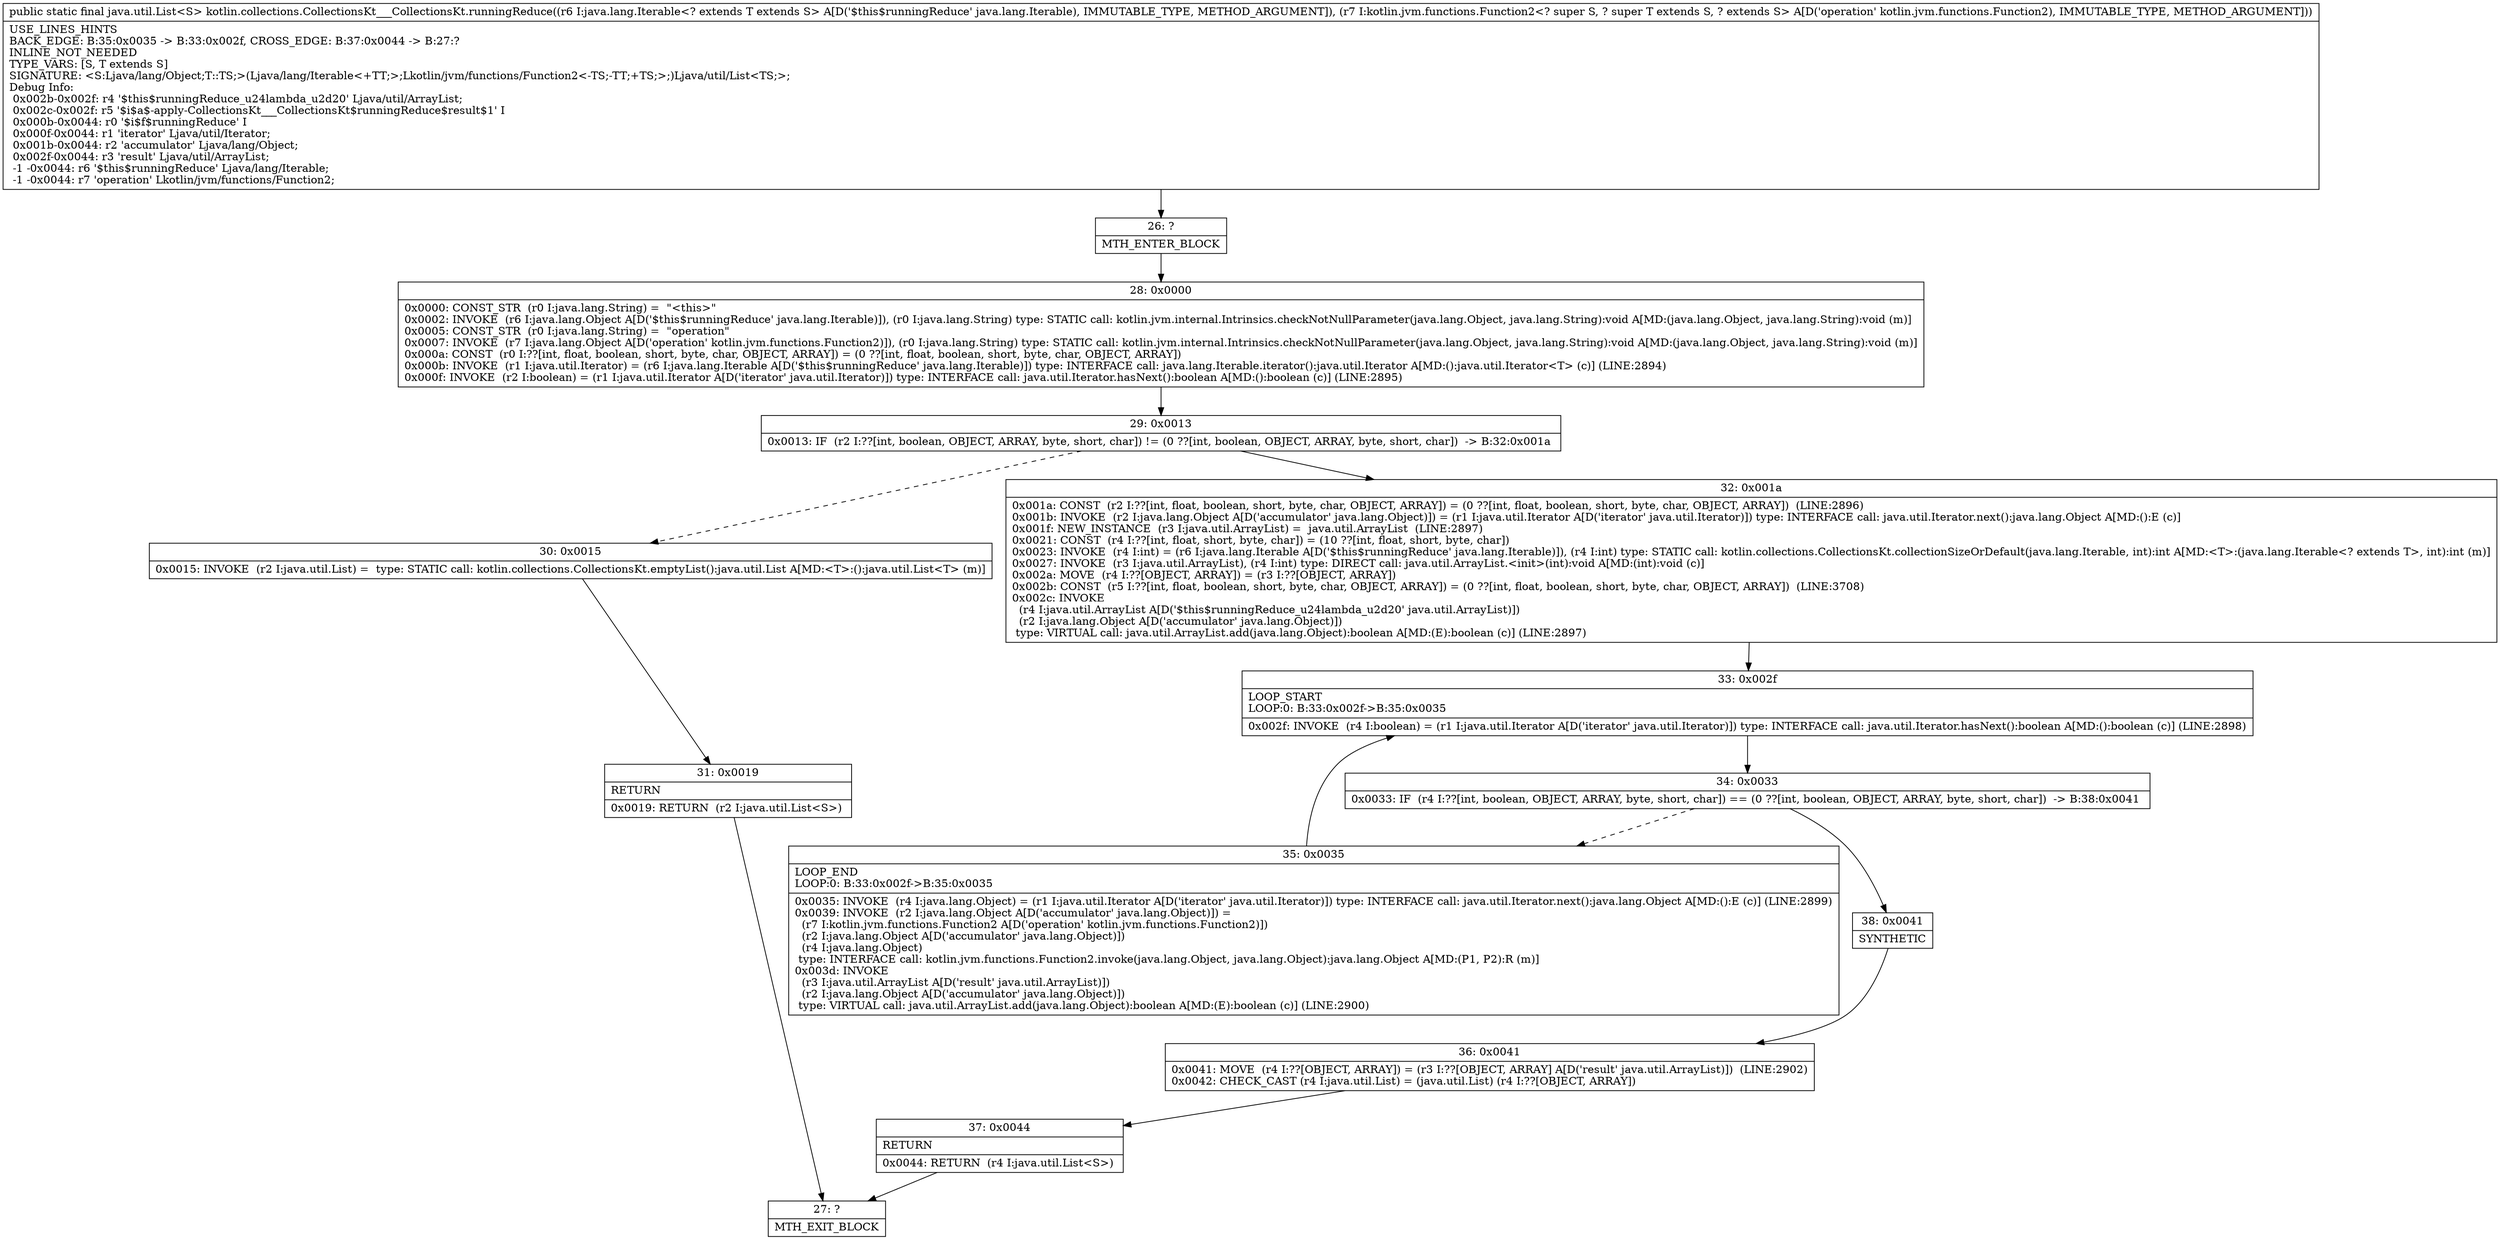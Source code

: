 digraph "CFG forkotlin.collections.CollectionsKt___CollectionsKt.runningReduce(Ljava\/lang\/Iterable;Lkotlin\/jvm\/functions\/Function2;)Ljava\/util\/List;" {
Node_26 [shape=record,label="{26\:\ ?|MTH_ENTER_BLOCK\l}"];
Node_28 [shape=record,label="{28\:\ 0x0000|0x0000: CONST_STR  (r0 I:java.lang.String) =  \"\<this\>\" \l0x0002: INVOKE  (r6 I:java.lang.Object A[D('$this$runningReduce' java.lang.Iterable)]), (r0 I:java.lang.String) type: STATIC call: kotlin.jvm.internal.Intrinsics.checkNotNullParameter(java.lang.Object, java.lang.String):void A[MD:(java.lang.Object, java.lang.String):void (m)]\l0x0005: CONST_STR  (r0 I:java.lang.String) =  \"operation\" \l0x0007: INVOKE  (r7 I:java.lang.Object A[D('operation' kotlin.jvm.functions.Function2)]), (r0 I:java.lang.String) type: STATIC call: kotlin.jvm.internal.Intrinsics.checkNotNullParameter(java.lang.Object, java.lang.String):void A[MD:(java.lang.Object, java.lang.String):void (m)]\l0x000a: CONST  (r0 I:??[int, float, boolean, short, byte, char, OBJECT, ARRAY]) = (0 ??[int, float, boolean, short, byte, char, OBJECT, ARRAY]) \l0x000b: INVOKE  (r1 I:java.util.Iterator) = (r6 I:java.lang.Iterable A[D('$this$runningReduce' java.lang.Iterable)]) type: INTERFACE call: java.lang.Iterable.iterator():java.util.Iterator A[MD:():java.util.Iterator\<T\> (c)] (LINE:2894)\l0x000f: INVOKE  (r2 I:boolean) = (r1 I:java.util.Iterator A[D('iterator' java.util.Iterator)]) type: INTERFACE call: java.util.Iterator.hasNext():boolean A[MD:():boolean (c)] (LINE:2895)\l}"];
Node_29 [shape=record,label="{29\:\ 0x0013|0x0013: IF  (r2 I:??[int, boolean, OBJECT, ARRAY, byte, short, char]) != (0 ??[int, boolean, OBJECT, ARRAY, byte, short, char])  \-\> B:32:0x001a \l}"];
Node_30 [shape=record,label="{30\:\ 0x0015|0x0015: INVOKE  (r2 I:java.util.List) =  type: STATIC call: kotlin.collections.CollectionsKt.emptyList():java.util.List A[MD:\<T\>:():java.util.List\<T\> (m)]\l}"];
Node_31 [shape=record,label="{31\:\ 0x0019|RETURN\l|0x0019: RETURN  (r2 I:java.util.List\<S\>) \l}"];
Node_27 [shape=record,label="{27\:\ ?|MTH_EXIT_BLOCK\l}"];
Node_32 [shape=record,label="{32\:\ 0x001a|0x001a: CONST  (r2 I:??[int, float, boolean, short, byte, char, OBJECT, ARRAY]) = (0 ??[int, float, boolean, short, byte, char, OBJECT, ARRAY])  (LINE:2896)\l0x001b: INVOKE  (r2 I:java.lang.Object A[D('accumulator' java.lang.Object)]) = (r1 I:java.util.Iterator A[D('iterator' java.util.Iterator)]) type: INTERFACE call: java.util.Iterator.next():java.lang.Object A[MD:():E (c)]\l0x001f: NEW_INSTANCE  (r3 I:java.util.ArrayList) =  java.util.ArrayList  (LINE:2897)\l0x0021: CONST  (r4 I:??[int, float, short, byte, char]) = (10 ??[int, float, short, byte, char]) \l0x0023: INVOKE  (r4 I:int) = (r6 I:java.lang.Iterable A[D('$this$runningReduce' java.lang.Iterable)]), (r4 I:int) type: STATIC call: kotlin.collections.CollectionsKt.collectionSizeOrDefault(java.lang.Iterable, int):int A[MD:\<T\>:(java.lang.Iterable\<? extends T\>, int):int (m)]\l0x0027: INVOKE  (r3 I:java.util.ArrayList), (r4 I:int) type: DIRECT call: java.util.ArrayList.\<init\>(int):void A[MD:(int):void (c)]\l0x002a: MOVE  (r4 I:??[OBJECT, ARRAY]) = (r3 I:??[OBJECT, ARRAY]) \l0x002b: CONST  (r5 I:??[int, float, boolean, short, byte, char, OBJECT, ARRAY]) = (0 ??[int, float, boolean, short, byte, char, OBJECT, ARRAY])  (LINE:3708)\l0x002c: INVOKE  \l  (r4 I:java.util.ArrayList A[D('$this$runningReduce_u24lambda_u2d20' java.util.ArrayList)])\l  (r2 I:java.lang.Object A[D('accumulator' java.lang.Object)])\l type: VIRTUAL call: java.util.ArrayList.add(java.lang.Object):boolean A[MD:(E):boolean (c)] (LINE:2897)\l}"];
Node_33 [shape=record,label="{33\:\ 0x002f|LOOP_START\lLOOP:0: B:33:0x002f\-\>B:35:0x0035\l|0x002f: INVOKE  (r4 I:boolean) = (r1 I:java.util.Iterator A[D('iterator' java.util.Iterator)]) type: INTERFACE call: java.util.Iterator.hasNext():boolean A[MD:():boolean (c)] (LINE:2898)\l}"];
Node_34 [shape=record,label="{34\:\ 0x0033|0x0033: IF  (r4 I:??[int, boolean, OBJECT, ARRAY, byte, short, char]) == (0 ??[int, boolean, OBJECT, ARRAY, byte, short, char])  \-\> B:38:0x0041 \l}"];
Node_35 [shape=record,label="{35\:\ 0x0035|LOOP_END\lLOOP:0: B:33:0x002f\-\>B:35:0x0035\l|0x0035: INVOKE  (r4 I:java.lang.Object) = (r1 I:java.util.Iterator A[D('iterator' java.util.Iterator)]) type: INTERFACE call: java.util.Iterator.next():java.lang.Object A[MD:():E (c)] (LINE:2899)\l0x0039: INVOKE  (r2 I:java.lang.Object A[D('accumulator' java.lang.Object)]) = \l  (r7 I:kotlin.jvm.functions.Function2 A[D('operation' kotlin.jvm.functions.Function2)])\l  (r2 I:java.lang.Object A[D('accumulator' java.lang.Object)])\l  (r4 I:java.lang.Object)\l type: INTERFACE call: kotlin.jvm.functions.Function2.invoke(java.lang.Object, java.lang.Object):java.lang.Object A[MD:(P1, P2):R (m)]\l0x003d: INVOKE  \l  (r3 I:java.util.ArrayList A[D('result' java.util.ArrayList)])\l  (r2 I:java.lang.Object A[D('accumulator' java.lang.Object)])\l type: VIRTUAL call: java.util.ArrayList.add(java.lang.Object):boolean A[MD:(E):boolean (c)] (LINE:2900)\l}"];
Node_38 [shape=record,label="{38\:\ 0x0041|SYNTHETIC\l}"];
Node_36 [shape=record,label="{36\:\ 0x0041|0x0041: MOVE  (r4 I:??[OBJECT, ARRAY]) = (r3 I:??[OBJECT, ARRAY] A[D('result' java.util.ArrayList)])  (LINE:2902)\l0x0042: CHECK_CAST (r4 I:java.util.List) = (java.util.List) (r4 I:??[OBJECT, ARRAY]) \l}"];
Node_37 [shape=record,label="{37\:\ 0x0044|RETURN\l|0x0044: RETURN  (r4 I:java.util.List\<S\>) \l}"];
MethodNode[shape=record,label="{public static final java.util.List\<S\> kotlin.collections.CollectionsKt___CollectionsKt.runningReduce((r6 I:java.lang.Iterable\<? extends T extends S\> A[D('$this$runningReduce' java.lang.Iterable), IMMUTABLE_TYPE, METHOD_ARGUMENT]), (r7 I:kotlin.jvm.functions.Function2\<? super S, ? super T extends S, ? extends S\> A[D('operation' kotlin.jvm.functions.Function2), IMMUTABLE_TYPE, METHOD_ARGUMENT]))  | USE_LINES_HINTS\lBACK_EDGE: B:35:0x0035 \-\> B:33:0x002f, CROSS_EDGE: B:37:0x0044 \-\> B:27:?\lINLINE_NOT_NEEDED\lTYPE_VARS: [S, T extends S]\lSIGNATURE: \<S:Ljava\/lang\/Object;T::TS;\>(Ljava\/lang\/Iterable\<+TT;\>;Lkotlin\/jvm\/functions\/Function2\<\-TS;\-TT;+TS;\>;)Ljava\/util\/List\<TS;\>;\lDebug Info:\l  0x002b\-0x002f: r4 '$this$runningReduce_u24lambda_u2d20' Ljava\/util\/ArrayList;\l  0x002c\-0x002f: r5 '$i$a$\-apply\-CollectionsKt___CollectionsKt$runningReduce$result$1' I\l  0x000b\-0x0044: r0 '$i$f$runningReduce' I\l  0x000f\-0x0044: r1 'iterator' Ljava\/util\/Iterator;\l  0x001b\-0x0044: r2 'accumulator' Ljava\/lang\/Object;\l  0x002f\-0x0044: r3 'result' Ljava\/util\/ArrayList;\l  \-1 \-0x0044: r6 '$this$runningReduce' Ljava\/lang\/Iterable;\l  \-1 \-0x0044: r7 'operation' Lkotlin\/jvm\/functions\/Function2;\l}"];
MethodNode -> Node_26;Node_26 -> Node_28;
Node_28 -> Node_29;
Node_29 -> Node_30[style=dashed];
Node_29 -> Node_32;
Node_30 -> Node_31;
Node_31 -> Node_27;
Node_32 -> Node_33;
Node_33 -> Node_34;
Node_34 -> Node_35[style=dashed];
Node_34 -> Node_38;
Node_35 -> Node_33;
Node_38 -> Node_36;
Node_36 -> Node_37;
Node_37 -> Node_27;
}

